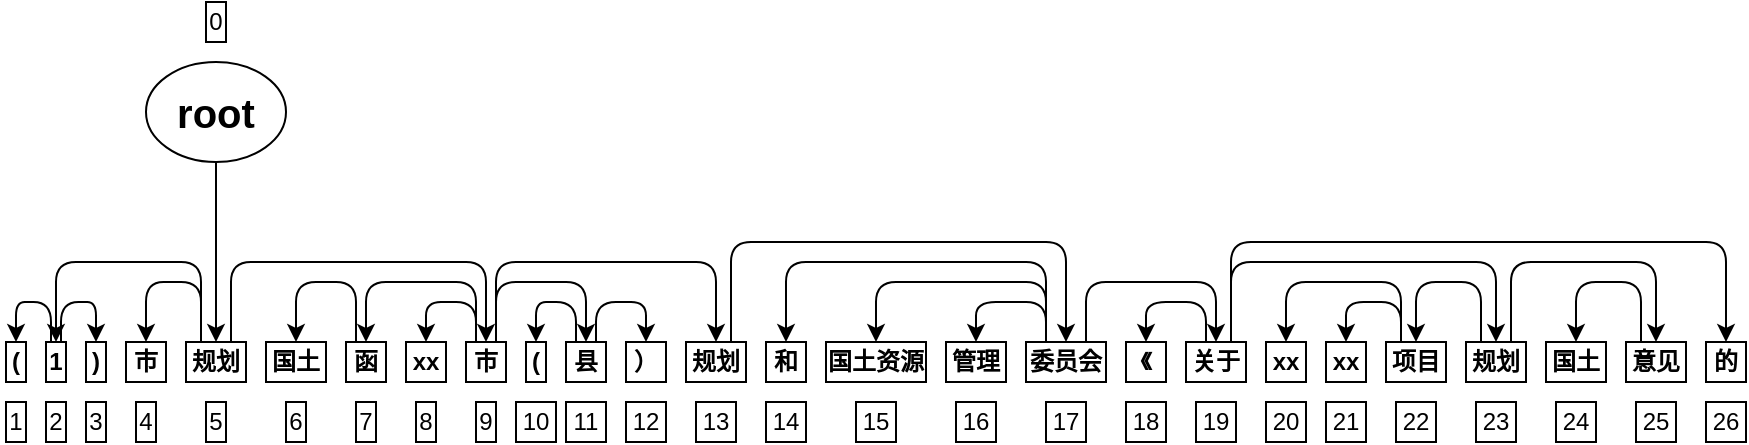<mxfile version="13.6.2" type="github">
  <diagram id="OpsIm4dBNlHVExlc1yNm" name="Page-1">
    <mxGraphModel dx="813" dy="435" grid="1" gridSize="10" guides="1" tooltips="1" connect="1" arrows="1" fold="1" page="1" pageScale="1" pageWidth="827" pageHeight="1169" math="0" shadow="0">
      <root>
        <mxCell id="0" />
        <mxCell id="1" parent="0" />
        <mxCell id="DklsUzab2bzDTZ7klqWX-1" value="关于" style="rounded=0;whiteSpace=wrap;html=1;fontStyle=1" vertex="1" parent="1">
          <mxGeometry x="600" y="210" width="30" height="20" as="geometry" />
        </mxCell>
        <mxCell id="DklsUzab2bzDTZ7klqWX-2" value="《" style="rounded=0;whiteSpace=wrap;html=1;fontStyle=1" vertex="1" parent="1">
          <mxGeometry x="570" y="210" width="20" height="20" as="geometry" />
        </mxCell>
        <mxCell id="DklsUzab2bzDTZ7klqWX-3" value="委员会" style="rounded=0;whiteSpace=wrap;html=1;fontStyle=1" vertex="1" parent="1">
          <mxGeometry x="520" y="210" width="40" height="20" as="geometry" />
        </mxCell>
        <mxCell id="DklsUzab2bzDTZ7klqWX-4" value="管理" style="rounded=0;whiteSpace=wrap;html=1;fontStyle=1" vertex="1" parent="1">
          <mxGeometry x="480" y="210" width="30" height="20" as="geometry" />
        </mxCell>
        <mxCell id="DklsUzab2bzDTZ7klqWX-5" value="国土资源" style="rounded=0;whiteSpace=wrap;html=1;fontStyle=1" vertex="1" parent="1">
          <mxGeometry x="420" y="210" width="50" height="20" as="geometry" />
        </mxCell>
        <mxCell id="DklsUzab2bzDTZ7klqWX-6" value="）" style="rounded=0;whiteSpace=wrap;html=1;fontStyle=1" vertex="1" parent="1">
          <mxGeometry x="320" y="210" width="20" height="20" as="geometry" />
        </mxCell>
        <mxCell id="DklsUzab2bzDTZ7klqWX-7" value="县" style="rounded=0;whiteSpace=wrap;html=1;fontStyle=1" vertex="1" parent="1">
          <mxGeometry x="290" y="210" width="20" height="20" as="geometry" />
        </mxCell>
        <mxCell id="DklsUzab2bzDTZ7klqWX-8" value="(" style="rounded=0;whiteSpace=wrap;html=1;fontStyle=1" vertex="1" parent="1">
          <mxGeometry x="270" y="210" width="10" height="20" as="geometry" />
        </mxCell>
        <mxCell id="DklsUzab2bzDTZ7klqWX-9" value="市" style="rounded=0;whiteSpace=wrap;html=1;fontStyle=1" vertex="1" parent="1">
          <mxGeometry x="240" y="210" width="20" height="20" as="geometry" />
        </mxCell>
        <mxCell id="DklsUzab2bzDTZ7klqWX-10" value="xx" style="rounded=0;whiteSpace=wrap;html=1;fontStyle=1" vertex="1" parent="1">
          <mxGeometry x="210" y="210" width="20" height="20" as="geometry" />
        </mxCell>
        <mxCell id="DklsUzab2bzDTZ7klqWX-11" value="函" style="rounded=0;whiteSpace=wrap;html=1;fontStyle=1" vertex="1" parent="1">
          <mxGeometry x="180" y="210" width="20" height="20" as="geometry" />
        </mxCell>
        <mxCell id="DklsUzab2bzDTZ7klqWX-12" value="国土" style="rounded=0;whiteSpace=wrap;html=1;fontStyle=1" vertex="1" parent="1">
          <mxGeometry x="140" y="210" width="30" height="20" as="geometry" />
        </mxCell>
        <mxCell id="DklsUzab2bzDTZ7klqWX-13" value="规划" style="rounded=0;whiteSpace=wrap;html=1;fontStyle=1" vertex="1" parent="1">
          <mxGeometry x="100" y="210" width="30" height="20" as="geometry" />
        </mxCell>
        <mxCell id="DklsUzab2bzDTZ7klqWX-14" value="市" style="rounded=0;whiteSpace=wrap;html=1;fontStyle=1" vertex="1" parent="1">
          <mxGeometry x="70" y="210" width="20" height="20" as="geometry" />
        </mxCell>
        <mxCell id="DklsUzab2bzDTZ7klqWX-15" value=")" style="rounded=0;whiteSpace=wrap;html=1;fontStyle=1" vertex="1" parent="1">
          <mxGeometry x="50" y="210" width="10" height="20" as="geometry" />
        </mxCell>
        <mxCell id="DklsUzab2bzDTZ7klqWX-16" value="1" style="rounded=0;whiteSpace=wrap;html=1;fontStyle=1" vertex="1" parent="1">
          <mxGeometry x="30" y="210" width="10" height="20" as="geometry" />
        </mxCell>
        <mxCell id="DklsUzab2bzDTZ7klqWX-17" value="(" style="rounded=0;whiteSpace=wrap;html=1;fontStyle=1" vertex="1" parent="1">
          <mxGeometry x="10" y="210" width="10" height="20" as="geometry" />
        </mxCell>
        <mxCell id="DklsUzab2bzDTZ7klqWX-18" value="规划" style="rounded=0;whiteSpace=wrap;html=1;fontStyle=1" vertex="1" parent="1">
          <mxGeometry x="350" y="210" width="30" height="20" as="geometry" />
        </mxCell>
        <mxCell id="DklsUzab2bzDTZ7klqWX-19" value="和" style="rounded=0;whiteSpace=wrap;html=1;fontStyle=1" vertex="1" parent="1">
          <mxGeometry x="390" y="210" width="20" height="20" as="geometry" />
        </mxCell>
        <mxCell id="DklsUzab2bzDTZ7klqWX-26" value="的" style="rounded=0;whiteSpace=wrap;html=1;fontStyle=1" vertex="1" parent="1">
          <mxGeometry x="860" y="210" width="20" height="20" as="geometry" />
        </mxCell>
        <mxCell id="DklsUzab2bzDTZ7klqWX-27" value="意见" style="rounded=0;whiteSpace=wrap;html=1;fontStyle=1" vertex="1" parent="1">
          <mxGeometry x="820" y="210" width="30" height="20" as="geometry" />
        </mxCell>
        <mxCell id="DklsUzab2bzDTZ7klqWX-28" value="项目" style="rounded=0;whiteSpace=wrap;html=1;fontStyle=1" vertex="1" parent="1">
          <mxGeometry x="700" y="210" width="30" height="20" as="geometry" />
        </mxCell>
        <mxCell id="DklsUzab2bzDTZ7klqWX-29" value="xx" style="rounded=0;whiteSpace=wrap;html=1;fontStyle=1" vertex="1" parent="1">
          <mxGeometry x="640" y="210" width="20" height="20" as="geometry" />
        </mxCell>
        <mxCell id="DklsUzab2bzDTZ7klqWX-30" value="xx" style="rounded=0;whiteSpace=wrap;html=1;fontStyle=1" vertex="1" parent="1">
          <mxGeometry x="670" y="210" width="20" height="20" as="geometry" />
        </mxCell>
        <mxCell id="DklsUzab2bzDTZ7klqWX-31" value="规划" style="rounded=0;whiteSpace=wrap;html=1;fontStyle=1" vertex="1" parent="1">
          <mxGeometry x="740" y="210" width="30" height="20" as="geometry" />
        </mxCell>
        <mxCell id="DklsUzab2bzDTZ7klqWX-32" value="国土" style="rounded=0;whiteSpace=wrap;html=1;fontStyle=1" vertex="1" parent="1">
          <mxGeometry x="780" y="210" width="30" height="20" as="geometry" />
        </mxCell>
        <mxCell id="DklsUzab2bzDTZ7klqWX-33" value="&lt;b&gt;&lt;font style=&quot;font-size: 20px&quot;&gt;root&lt;/font&gt;&lt;/b&gt;" style="ellipse;whiteSpace=wrap;html=1;" vertex="1" parent="1">
          <mxGeometry x="80" y="70" width="70" height="50" as="geometry" />
        </mxCell>
        <mxCell id="DklsUzab2bzDTZ7klqWX-35" value="" style="edgeStyle=elbowEdgeStyle;elbow=horizontal;endArrow=classic;html=1;exitX=0.5;exitY=1;exitDx=0;exitDy=0;" edge="1" parent="1" source="DklsUzab2bzDTZ7klqWX-33" target="DklsUzab2bzDTZ7klqWX-13">
          <mxGeometry width="50" height="50" relative="1" as="geometry">
            <mxPoint x="120" y="190" as="sourcePoint" />
            <mxPoint x="180" y="170" as="targetPoint" />
          </mxGeometry>
        </mxCell>
        <mxCell id="DklsUzab2bzDTZ7klqWX-36" value="" style="edgeStyle=elbowEdgeStyle;elbow=horizontal;endArrow=classic;html=1;exitX=0.25;exitY=0;exitDx=0;exitDy=0;entryX=0.5;entryY=0;entryDx=0;entryDy=0;" edge="1" parent="1" source="DklsUzab2bzDTZ7klqWX-16" target="DklsUzab2bzDTZ7klqWX-17">
          <mxGeometry width="50" height="50" relative="1" as="geometry">
            <mxPoint x="125" y="130" as="sourcePoint" />
            <mxPoint x="124.905" y="220" as="targetPoint" />
            <Array as="points">
              <mxPoint x="35" y="190" />
            </Array>
          </mxGeometry>
        </mxCell>
        <mxCell id="DklsUzab2bzDTZ7klqWX-41" value="" style="edgeStyle=elbowEdgeStyle;elbow=horizontal;endArrow=classic;html=1;exitX=0.75;exitY=0;exitDx=0;exitDy=0;entryX=0.5;entryY=0;entryDx=0;entryDy=0;" edge="1" parent="1" source="DklsUzab2bzDTZ7klqWX-16" target="DklsUzab2bzDTZ7klqWX-15">
          <mxGeometry width="50" height="50" relative="1" as="geometry">
            <mxPoint x="40" y="170" as="sourcePoint" />
            <mxPoint x="20" y="170" as="targetPoint" />
            <Array as="points">
              <mxPoint x="50" y="190" />
            </Array>
          </mxGeometry>
        </mxCell>
        <mxCell id="DklsUzab2bzDTZ7klqWX-43" value="" style="edgeStyle=elbowEdgeStyle;elbow=horizontal;endArrow=classic;html=1;exitX=0.25;exitY=0;exitDx=0;exitDy=0;entryX=0.5;entryY=0;entryDx=0;entryDy=0;" edge="1" parent="1" source="DklsUzab2bzDTZ7klqWX-13" target="DklsUzab2bzDTZ7klqWX-16">
          <mxGeometry width="50" height="50" relative="1" as="geometry">
            <mxPoint x="45" y="160" as="sourcePoint" />
            <mxPoint x="65" y="160" as="targetPoint" />
            <Array as="points">
              <mxPoint x="80" y="170" />
            </Array>
          </mxGeometry>
        </mxCell>
        <mxCell id="DklsUzab2bzDTZ7klqWX-44" value="" style="edgeStyle=elbowEdgeStyle;elbow=horizontal;endArrow=classic;html=1;exitX=0.25;exitY=0;exitDx=0;exitDy=0;entryX=0.5;entryY=0;entryDx=0;entryDy=0;" edge="1" parent="1" source="DklsUzab2bzDTZ7klqWX-13" target="DklsUzab2bzDTZ7klqWX-14">
          <mxGeometry width="50" height="50" relative="1" as="geometry">
            <mxPoint x="125" y="220" as="sourcePoint" />
            <mxPoint x="45" y="220" as="targetPoint" />
            <Array as="points">
              <mxPoint x="90" y="180" />
            </Array>
          </mxGeometry>
        </mxCell>
        <mxCell id="DklsUzab2bzDTZ7klqWX-45" value="" style="edgeStyle=elbowEdgeStyle;elbow=horizontal;endArrow=classic;html=1;exitX=0.25;exitY=0;exitDx=0;exitDy=0;entryX=0.5;entryY=0;entryDx=0;entryDy=0;" edge="1" parent="1" source="DklsUzab2bzDTZ7klqWX-9" target="DklsUzab2bzDTZ7klqWX-11">
          <mxGeometry width="50" height="50" relative="1" as="geometry">
            <mxPoint x="110" y="210" as="sourcePoint" />
            <mxPoint x="290" y="130" as="targetPoint" />
            <Array as="points">
              <mxPoint x="180" y="180" />
            </Array>
          </mxGeometry>
        </mxCell>
        <mxCell id="DklsUzab2bzDTZ7klqWX-46" value="1" style="rounded=0;whiteSpace=wrap;html=1;" vertex="1" parent="1">
          <mxGeometry x="10" y="240" width="10" height="20" as="geometry" />
        </mxCell>
        <mxCell id="DklsUzab2bzDTZ7klqWX-47" value="2" style="rounded=0;whiteSpace=wrap;html=1;" vertex="1" parent="1">
          <mxGeometry x="30" y="240" width="10" height="20" as="geometry" />
        </mxCell>
        <mxCell id="DklsUzab2bzDTZ7klqWX-48" value="3" style="rounded=0;whiteSpace=wrap;html=1;" vertex="1" parent="1">
          <mxGeometry x="50" y="240" width="10" height="20" as="geometry" />
        </mxCell>
        <mxCell id="DklsUzab2bzDTZ7klqWX-49" value="4" style="rounded=0;whiteSpace=wrap;html=1;" vertex="1" parent="1">
          <mxGeometry x="75" y="240" width="10" height="20" as="geometry" />
        </mxCell>
        <mxCell id="DklsUzab2bzDTZ7klqWX-50" value="5" style="rounded=0;whiteSpace=wrap;html=1;" vertex="1" parent="1">
          <mxGeometry x="110" y="240" width="10" height="20" as="geometry" />
        </mxCell>
        <mxCell id="DklsUzab2bzDTZ7klqWX-51" value="6" style="rounded=0;whiteSpace=wrap;html=1;" vertex="1" parent="1">
          <mxGeometry x="150" y="240" width="10" height="20" as="geometry" />
        </mxCell>
        <mxCell id="DklsUzab2bzDTZ7klqWX-52" value="7" style="rounded=0;whiteSpace=wrap;html=1;" vertex="1" parent="1">
          <mxGeometry x="185" y="240" width="10" height="20" as="geometry" />
        </mxCell>
        <mxCell id="DklsUzab2bzDTZ7klqWX-53" value="8" style="rounded=0;whiteSpace=wrap;html=1;" vertex="1" parent="1">
          <mxGeometry x="215" y="240" width="10" height="20" as="geometry" />
        </mxCell>
        <mxCell id="DklsUzab2bzDTZ7klqWX-54" value="9" style="rounded=0;whiteSpace=wrap;html=1;" vertex="1" parent="1">
          <mxGeometry x="245" y="240" width="10" height="20" as="geometry" />
        </mxCell>
        <mxCell id="DklsUzab2bzDTZ7klqWX-55" value="10" style="rounded=0;whiteSpace=wrap;html=1;" vertex="1" parent="1">
          <mxGeometry x="265" y="240" width="20" height="20" as="geometry" />
        </mxCell>
        <mxCell id="DklsUzab2bzDTZ7klqWX-70" value="11" style="rounded=0;whiteSpace=wrap;html=1;" vertex="1" parent="1">
          <mxGeometry x="290" y="240" width="20" height="20" as="geometry" />
        </mxCell>
        <mxCell id="DklsUzab2bzDTZ7klqWX-71" value="12" style="rounded=0;whiteSpace=wrap;html=1;" vertex="1" parent="1">
          <mxGeometry x="320" y="240" width="20" height="20" as="geometry" />
        </mxCell>
        <mxCell id="DklsUzab2bzDTZ7klqWX-72" value="13" style="rounded=0;whiteSpace=wrap;html=1;" vertex="1" parent="1">
          <mxGeometry x="355" y="240" width="20" height="20" as="geometry" />
        </mxCell>
        <mxCell id="DklsUzab2bzDTZ7klqWX-73" value="14" style="rounded=0;whiteSpace=wrap;html=1;" vertex="1" parent="1">
          <mxGeometry x="390" y="240" width="20" height="20" as="geometry" />
        </mxCell>
        <mxCell id="DklsUzab2bzDTZ7klqWX-74" value="15" style="rounded=0;whiteSpace=wrap;html=1;" vertex="1" parent="1">
          <mxGeometry x="435" y="240" width="20" height="20" as="geometry" />
        </mxCell>
        <mxCell id="DklsUzab2bzDTZ7klqWX-75" value="16" style="rounded=0;whiteSpace=wrap;html=1;" vertex="1" parent="1">
          <mxGeometry x="485" y="240" width="20" height="20" as="geometry" />
        </mxCell>
        <mxCell id="DklsUzab2bzDTZ7klqWX-76" value="24" style="rounded=0;whiteSpace=wrap;html=1;" vertex="1" parent="1">
          <mxGeometry x="785" y="240" width="20" height="20" as="geometry" />
        </mxCell>
        <mxCell id="DklsUzab2bzDTZ7klqWX-77" value="23" style="rounded=0;whiteSpace=wrap;html=1;" vertex="1" parent="1">
          <mxGeometry x="745" y="240" width="20" height="20" as="geometry" />
        </mxCell>
        <mxCell id="DklsUzab2bzDTZ7klqWX-78" value="22" style="rounded=0;whiteSpace=wrap;html=1;" vertex="1" parent="1">
          <mxGeometry x="705" y="240" width="20" height="20" as="geometry" />
        </mxCell>
        <mxCell id="DklsUzab2bzDTZ7klqWX-79" value="21" style="rounded=0;whiteSpace=wrap;html=1;" vertex="1" parent="1">
          <mxGeometry x="670" y="240" width="20" height="20" as="geometry" />
        </mxCell>
        <mxCell id="DklsUzab2bzDTZ7klqWX-80" value="20" style="rounded=0;whiteSpace=wrap;html=1;" vertex="1" parent="1">
          <mxGeometry x="640" y="240" width="20" height="20" as="geometry" />
        </mxCell>
        <mxCell id="DklsUzab2bzDTZ7klqWX-81" value="19" style="rounded=0;whiteSpace=wrap;html=1;" vertex="1" parent="1">
          <mxGeometry x="605" y="240" width="20" height="20" as="geometry" />
        </mxCell>
        <mxCell id="DklsUzab2bzDTZ7klqWX-82" value="18" style="rounded=0;whiteSpace=wrap;html=1;" vertex="1" parent="1">
          <mxGeometry x="570" y="240" width="20" height="20" as="geometry" />
        </mxCell>
        <mxCell id="DklsUzab2bzDTZ7klqWX-83" value="17" style="rounded=0;whiteSpace=wrap;html=1;" vertex="1" parent="1">
          <mxGeometry x="530" y="240" width="20" height="20" as="geometry" />
        </mxCell>
        <mxCell id="DklsUzab2bzDTZ7klqWX-86" value="26" style="rounded=0;whiteSpace=wrap;html=1;" vertex="1" parent="1">
          <mxGeometry x="860" y="240" width="20" height="20" as="geometry" />
        </mxCell>
        <mxCell id="DklsUzab2bzDTZ7klqWX-87" value="25" style="rounded=0;whiteSpace=wrap;html=1;" vertex="1" parent="1">
          <mxGeometry x="825" y="240" width="20" height="20" as="geometry" />
        </mxCell>
        <mxCell id="DklsUzab2bzDTZ7klqWX-89" value="0&lt;br&gt;" style="rounded=0;whiteSpace=wrap;html=1;" vertex="1" parent="1">
          <mxGeometry x="110" y="40" width="10" height="20" as="geometry" />
        </mxCell>
        <mxCell id="DklsUzab2bzDTZ7klqWX-90" value="" style="edgeStyle=elbowEdgeStyle;elbow=horizontal;endArrow=classic;html=1;exitX=0.25;exitY=0;exitDx=0;exitDy=0;entryX=0.5;entryY=0;entryDx=0;entryDy=0;" edge="1" parent="1" source="DklsUzab2bzDTZ7klqWX-11" target="DklsUzab2bzDTZ7klqWX-12">
          <mxGeometry width="50" height="50" relative="1" as="geometry">
            <mxPoint x="125" y="220" as="sourcePoint" />
            <mxPoint x="160" y="210" as="targetPoint" />
            <Array as="points">
              <mxPoint x="160" y="180" />
            </Array>
          </mxGeometry>
        </mxCell>
        <mxCell id="DklsUzab2bzDTZ7klqWX-91" value="" style="edgeStyle=elbowEdgeStyle;elbow=horizontal;endArrow=classic;html=1;entryX=0.5;entryY=0;entryDx=0;entryDy=0;exitX=0.25;exitY=0;exitDx=0;exitDy=0;" edge="1" parent="1" source="DklsUzab2bzDTZ7klqWX-9" target="DklsUzab2bzDTZ7klqWX-10">
          <mxGeometry width="50" height="50" relative="1" as="geometry">
            <mxPoint x="250" y="210" as="sourcePoint" />
            <mxPoint x="310" y="170" as="targetPoint" />
            <Array as="points">
              <mxPoint x="220" y="190" />
            </Array>
          </mxGeometry>
        </mxCell>
        <mxCell id="DklsUzab2bzDTZ7klqWX-92" value="" style="edgeStyle=elbowEdgeStyle;elbow=horizontal;endArrow=classic;html=1;exitX=0.75;exitY=0;exitDx=0;exitDy=0;entryX=0.5;entryY=0;entryDx=0;entryDy=0;" edge="1" parent="1" source="DklsUzab2bzDTZ7klqWX-13" target="DklsUzab2bzDTZ7klqWX-9">
          <mxGeometry width="50" height="50" relative="1" as="geometry">
            <mxPoint x="260" y="220" as="sourcePoint" />
            <mxPoint x="200" y="220" as="targetPoint" />
            <Array as="points">
              <mxPoint x="180" y="170" />
            </Array>
          </mxGeometry>
        </mxCell>
        <mxCell id="DklsUzab2bzDTZ7klqWX-93" value="" style="edgeStyle=elbowEdgeStyle;elbow=horizontal;endArrow=classic;html=1;exitX=0.25;exitY=0;exitDx=0;exitDy=0;entryX=0.5;entryY=0;entryDx=0;entryDy=0;" edge="1" parent="1" source="DklsUzab2bzDTZ7klqWX-7" target="DklsUzab2bzDTZ7klqWX-8">
          <mxGeometry width="50" height="50" relative="1" as="geometry">
            <mxPoint x="270" y="230" as="sourcePoint" />
            <mxPoint x="210" y="230" as="targetPoint" />
            <Array as="points">
              <mxPoint x="275" y="190" />
            </Array>
          </mxGeometry>
        </mxCell>
        <mxCell id="DklsUzab2bzDTZ7klqWX-95" value="" style="edgeStyle=elbowEdgeStyle;elbow=horizontal;endArrow=classic;html=1;exitX=0.75;exitY=0;exitDx=0;exitDy=0;entryX=0.5;entryY=0;entryDx=0;entryDy=0;" edge="1" parent="1" source="DklsUzab2bzDTZ7klqWX-7" target="DklsUzab2bzDTZ7klqWX-6">
          <mxGeometry width="50" height="50" relative="1" as="geometry">
            <mxPoint x="290" y="250" as="sourcePoint" />
            <mxPoint x="230" y="250" as="targetPoint" />
            <Array as="points">
              <mxPoint x="310" y="190" />
            </Array>
          </mxGeometry>
        </mxCell>
        <mxCell id="DklsUzab2bzDTZ7klqWX-96" value="" style="edgeStyle=elbowEdgeStyle;elbow=horizontal;endArrow=classic;html=1;exitX=0.75;exitY=0;exitDx=0;exitDy=0;entryX=0.5;entryY=0;entryDx=0;entryDy=0;" edge="1" parent="1" source="DklsUzab2bzDTZ7klqWX-9" target="DklsUzab2bzDTZ7klqWX-7">
          <mxGeometry width="50" height="50" relative="1" as="geometry">
            <mxPoint x="300" y="260" as="sourcePoint" />
            <mxPoint x="240" y="260" as="targetPoint" />
            <Array as="points">
              <mxPoint x="270" y="180" />
            </Array>
          </mxGeometry>
        </mxCell>
        <mxCell id="DklsUzab2bzDTZ7klqWX-97" value="" style="edgeStyle=elbowEdgeStyle;elbow=horizontal;endArrow=classic;html=1;exitX=0.75;exitY=0;exitDx=0;exitDy=0;" edge="1" parent="1" source="DklsUzab2bzDTZ7klqWX-9" target="DklsUzab2bzDTZ7klqWX-18">
          <mxGeometry width="50" height="50" relative="1" as="geometry">
            <mxPoint x="265" y="220" as="sourcePoint" />
            <mxPoint x="310" y="220" as="targetPoint" />
            <Array as="points">
              <mxPoint x="310" y="170" />
            </Array>
          </mxGeometry>
        </mxCell>
        <mxCell id="DklsUzab2bzDTZ7klqWX-99" value="" style="edgeStyle=elbowEdgeStyle;elbow=horizontal;endArrow=classic;html=1;exitX=0.25;exitY=0;exitDx=0;exitDy=0;entryX=0.5;entryY=0;entryDx=0;entryDy=0;" edge="1" parent="1" source="DklsUzab2bzDTZ7klqWX-3" target="DklsUzab2bzDTZ7klqWX-19">
          <mxGeometry width="50" height="50" relative="1" as="geometry">
            <mxPoint x="265" y="220" as="sourcePoint" />
            <mxPoint x="375" y="220" as="targetPoint" />
            <Array as="points">
              <mxPoint x="470" y="170" />
            </Array>
          </mxGeometry>
        </mxCell>
        <mxCell id="DklsUzab2bzDTZ7klqWX-101" value="" style="edgeStyle=elbowEdgeStyle;elbow=horizontal;endArrow=classic;html=1;exitX=0.25;exitY=0;exitDx=0;exitDy=0;entryX=0.5;entryY=0;entryDx=0;entryDy=0;" edge="1" parent="1" source="DklsUzab2bzDTZ7klqWX-3" target="DklsUzab2bzDTZ7klqWX-5">
          <mxGeometry width="50" height="50" relative="1" as="geometry">
            <mxPoint x="540" y="220" as="sourcePoint" />
            <mxPoint x="410" y="220" as="targetPoint" />
            <Array as="points">
              <mxPoint x="480" y="180" />
            </Array>
          </mxGeometry>
        </mxCell>
        <mxCell id="DklsUzab2bzDTZ7klqWX-102" value="" style="edgeStyle=elbowEdgeStyle;elbow=horizontal;endArrow=classic;html=1;exitX=0.25;exitY=0;exitDx=0;exitDy=0;entryX=0.5;entryY=0;entryDx=0;entryDy=0;" edge="1" parent="1" source="DklsUzab2bzDTZ7klqWX-3" target="DklsUzab2bzDTZ7klqWX-4">
          <mxGeometry width="50" height="50" relative="1" as="geometry">
            <mxPoint x="540" y="220" as="sourcePoint" />
            <mxPoint x="455" y="220" as="targetPoint" />
            <Array as="points">
              <mxPoint x="490" y="190" />
            </Array>
          </mxGeometry>
        </mxCell>
        <mxCell id="DklsUzab2bzDTZ7klqWX-103" value="" style="edgeStyle=elbowEdgeStyle;elbow=horizontal;endArrow=classic;html=1;exitX=0.75;exitY=0;exitDx=0;exitDy=0;entryX=0.5;entryY=0;entryDx=0;entryDy=0;" edge="1" parent="1" source="DklsUzab2bzDTZ7klqWX-18" target="DklsUzab2bzDTZ7klqWX-3">
          <mxGeometry width="50" height="50" relative="1" as="geometry">
            <mxPoint x="550" y="230" as="sourcePoint" />
            <mxPoint x="465" y="230" as="targetPoint" />
            <Array as="points">
              <mxPoint x="460" y="160" />
            </Array>
          </mxGeometry>
        </mxCell>
        <mxCell id="DklsUzab2bzDTZ7klqWX-106" value="" style="edgeStyle=elbowEdgeStyle;elbow=horizontal;endArrow=classic;html=1;entryX=0.5;entryY=0;entryDx=0;entryDy=0;" edge="1" parent="1" source="DklsUzab2bzDTZ7klqWX-1" target="DklsUzab2bzDTZ7klqWX-2">
          <mxGeometry width="50" height="50" relative="1" as="geometry">
            <mxPoint x="627.5" y="230" as="sourcePoint" />
            <mxPoint x="600" y="230" as="targetPoint" />
            <Array as="points">
              <mxPoint x="610" y="190" />
            </Array>
          </mxGeometry>
        </mxCell>
        <mxCell id="DklsUzab2bzDTZ7klqWX-107" value="" style="edgeStyle=elbowEdgeStyle;elbow=horizontal;endArrow=classic;html=1;exitX=0.75;exitY=0;exitDx=0;exitDy=0;" edge="1" parent="1" source="DklsUzab2bzDTZ7klqWX-3" target="DklsUzab2bzDTZ7klqWX-1">
          <mxGeometry width="50" height="50" relative="1" as="geometry">
            <mxPoint x="637.5" y="240" as="sourcePoint" />
            <mxPoint x="610" y="240" as="targetPoint" />
            <Array as="points">
              <mxPoint x="590" y="180" />
            </Array>
          </mxGeometry>
        </mxCell>
        <mxCell id="DklsUzab2bzDTZ7klqWX-108" value="" style="edgeStyle=elbowEdgeStyle;elbow=horizontal;endArrow=classic;html=1;entryX=0.5;entryY=0;entryDx=0;entryDy=0;exitX=0.25;exitY=0;exitDx=0;exitDy=0;" edge="1" parent="1" source="DklsUzab2bzDTZ7klqWX-28" target="DklsUzab2bzDTZ7klqWX-29">
          <mxGeometry width="50" height="50" relative="1" as="geometry">
            <mxPoint x="625" y="170" as="sourcePoint" />
            <mxPoint x="597.5" y="170" as="targetPoint" />
            <Array as="points">
              <mxPoint x="680" y="180" />
            </Array>
          </mxGeometry>
        </mxCell>
        <mxCell id="DklsUzab2bzDTZ7klqWX-109" value="" style="edgeStyle=elbowEdgeStyle;elbow=horizontal;endArrow=classic;html=1;entryX=0.5;entryY=0;entryDx=0;entryDy=0;exitX=0.25;exitY=0;exitDx=0;exitDy=0;" edge="1" parent="1" source="DklsUzab2bzDTZ7klqWX-28" target="DklsUzab2bzDTZ7klqWX-30">
          <mxGeometry width="50" height="50" relative="1" as="geometry">
            <mxPoint x="725" y="220" as="sourcePoint" />
            <mxPoint x="660" y="220" as="targetPoint" />
            <Array as="points">
              <mxPoint x="690" y="190" />
            </Array>
          </mxGeometry>
        </mxCell>
        <mxCell id="DklsUzab2bzDTZ7klqWX-111" value="" style="edgeStyle=elbowEdgeStyle;elbow=horizontal;endArrow=classic;html=1;exitX=0.25;exitY=0;exitDx=0;exitDy=0;entryX=0.5;entryY=0;entryDx=0;entryDy=0;" edge="1" parent="1" source="DklsUzab2bzDTZ7klqWX-31" target="DklsUzab2bzDTZ7klqWX-28">
          <mxGeometry width="50" height="50" relative="1" as="geometry">
            <mxPoint x="745" y="240" as="sourcePoint" />
            <mxPoint x="720" y="210" as="targetPoint" />
            <Array as="points">
              <mxPoint x="730" y="180" />
            </Array>
          </mxGeometry>
        </mxCell>
        <mxCell id="DklsUzab2bzDTZ7klqWX-112" value="" style="edgeStyle=elbowEdgeStyle;elbow=horizontal;endArrow=classic;html=1;exitX=0.75;exitY=0;exitDx=0;exitDy=0;entryX=0.5;entryY=0;entryDx=0;entryDy=0;" edge="1" parent="1" source="DklsUzab2bzDTZ7klqWX-1" target="DklsUzab2bzDTZ7klqWX-31">
          <mxGeometry width="50" height="50" relative="1" as="geometry">
            <mxPoint x="765" y="220" as="sourcePoint" />
            <mxPoint x="725" y="220" as="targetPoint" />
            <Array as="points">
              <mxPoint x="690" y="170" />
              <mxPoint x="700" y="170" />
            </Array>
          </mxGeometry>
        </mxCell>
        <mxCell id="DklsUzab2bzDTZ7klqWX-114" value="" style="edgeStyle=elbowEdgeStyle;elbow=horizontal;endArrow=classic;html=1;entryX=0.5;entryY=0;entryDx=0;entryDy=0;exitX=0.75;exitY=0;exitDx=0;exitDy=0;" edge="1" parent="1" source="DklsUzab2bzDTZ7klqWX-31" target="DklsUzab2bzDTZ7klqWX-27">
          <mxGeometry width="50" height="50" relative="1" as="geometry">
            <mxPoint x="800" y="160" as="sourcePoint" />
            <mxPoint x="770" y="219.83" as="targetPoint" />
            <Array as="points">
              <mxPoint x="800" y="170" />
              <mxPoint x="715" y="179.83" />
            </Array>
          </mxGeometry>
        </mxCell>
        <mxCell id="DklsUzab2bzDTZ7klqWX-115" value="" style="edgeStyle=elbowEdgeStyle;elbow=horizontal;endArrow=classic;html=1;entryX=0.5;entryY=0;entryDx=0;entryDy=0;exitX=0.25;exitY=0;exitDx=0;exitDy=0;" edge="1" parent="1" source="DklsUzab2bzDTZ7klqWX-27" target="DklsUzab2bzDTZ7klqWX-32">
          <mxGeometry width="50" height="50" relative="1" as="geometry">
            <mxPoint x="772.5" y="220" as="sourcePoint" />
            <mxPoint x="845" y="220" as="targetPoint" />
            <Array as="points">
              <mxPoint x="810" y="180" />
              <mxPoint x="725" y="189.83" />
            </Array>
          </mxGeometry>
        </mxCell>
        <mxCell id="DklsUzab2bzDTZ7klqWX-116" value="" style="edgeStyle=elbowEdgeStyle;elbow=horizontal;endArrow=classic;html=1;entryX=0.5;entryY=0;entryDx=0;entryDy=0;exitX=0.75;exitY=0;exitDx=0;exitDy=0;" edge="1" parent="1" source="DklsUzab2bzDTZ7klqWX-1" target="DklsUzab2bzDTZ7klqWX-26">
          <mxGeometry width="50" height="50" relative="1" as="geometry">
            <mxPoint x="837.5" y="220" as="sourcePoint" />
            <mxPoint x="805" y="220" as="targetPoint" />
            <Array as="points">
              <mxPoint x="750" y="160" />
              <mxPoint x="735" y="199.83" />
            </Array>
          </mxGeometry>
        </mxCell>
      </root>
    </mxGraphModel>
  </diagram>
</mxfile>
